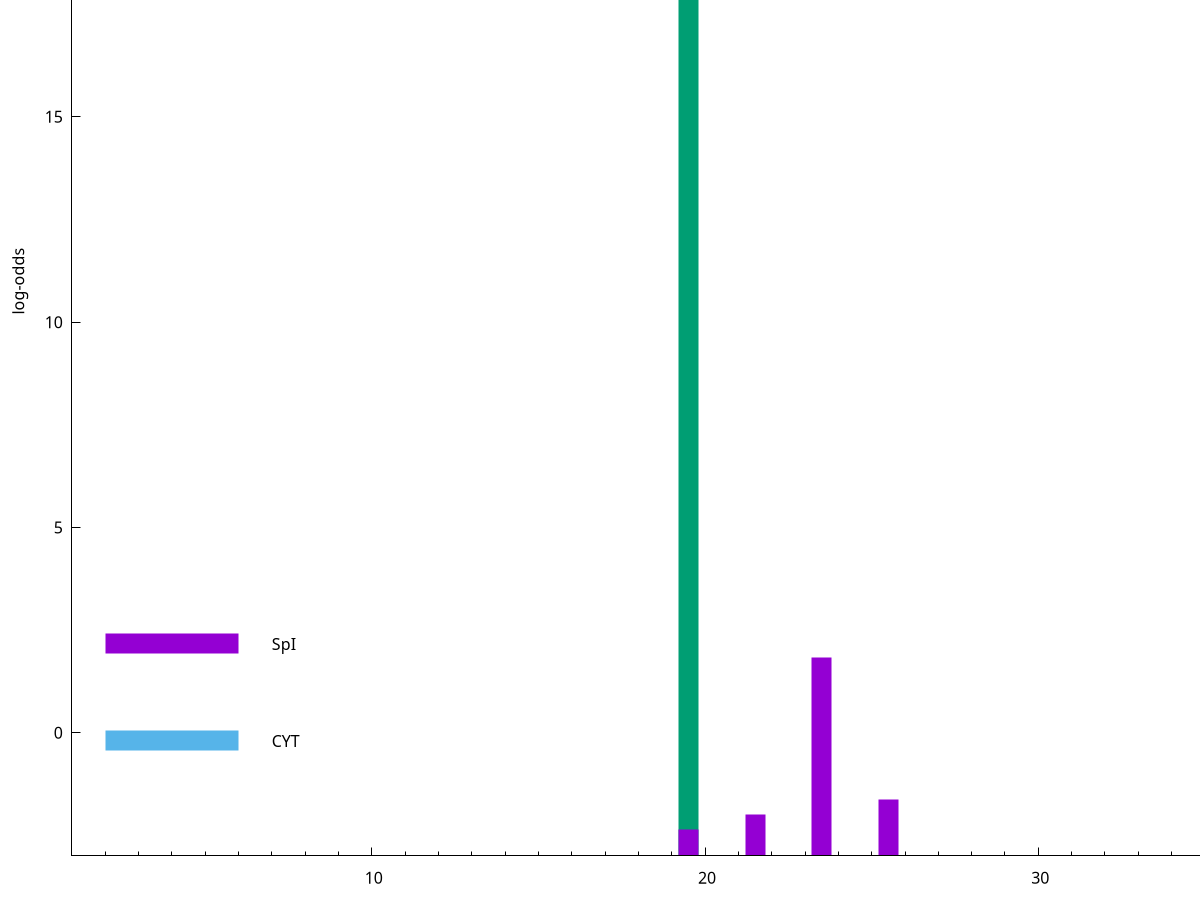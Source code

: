 set title "LipoP predictions for SRR5666568.gff"
set size 2., 1.4
set xrange [1:70] 
set mxtics 10
set yrange [-3:25]
set y2range [0:28]
set ylabel "log-odds"
set term postscript eps color solid "Helvetica" 30
set output "SRR5666568.gff342.eps"
set arrow from 2,22.8469 to 6,22.8469 nohead lt 2 lw 20
set label "SpII" at 7,22.8469
set arrow from 2,2.16267 to 6,2.16267 nohead lt 1 lw 20
set label "SpI" at 7,2.16267
set arrow from 2,-0.200913 to 6,-0.200913 nohead lt 3 lw 20
set label "CYT" at 7,-0.200913
set arrow from 2,22.8469 to 6,22.8469 nohead lt 2 lw 20
set label "SpII" at 7,22.8469
# NOTE: The scores below are the log-odds scores with the threshold
# NOTE: subtracted (a hack to make gnuplot make the histogram all
# NOTE: look nice).
plot "-" axes x1y2 title "" with impulses lt 2 lw 20, "-" axes x1y2 title "" with impulses lt 1 lw 20
19.500000 25.846900
e
23.500000 4.826180
25.500000 1.377030
21.500000 1.015840
19.500000 0.636680
e
exit
